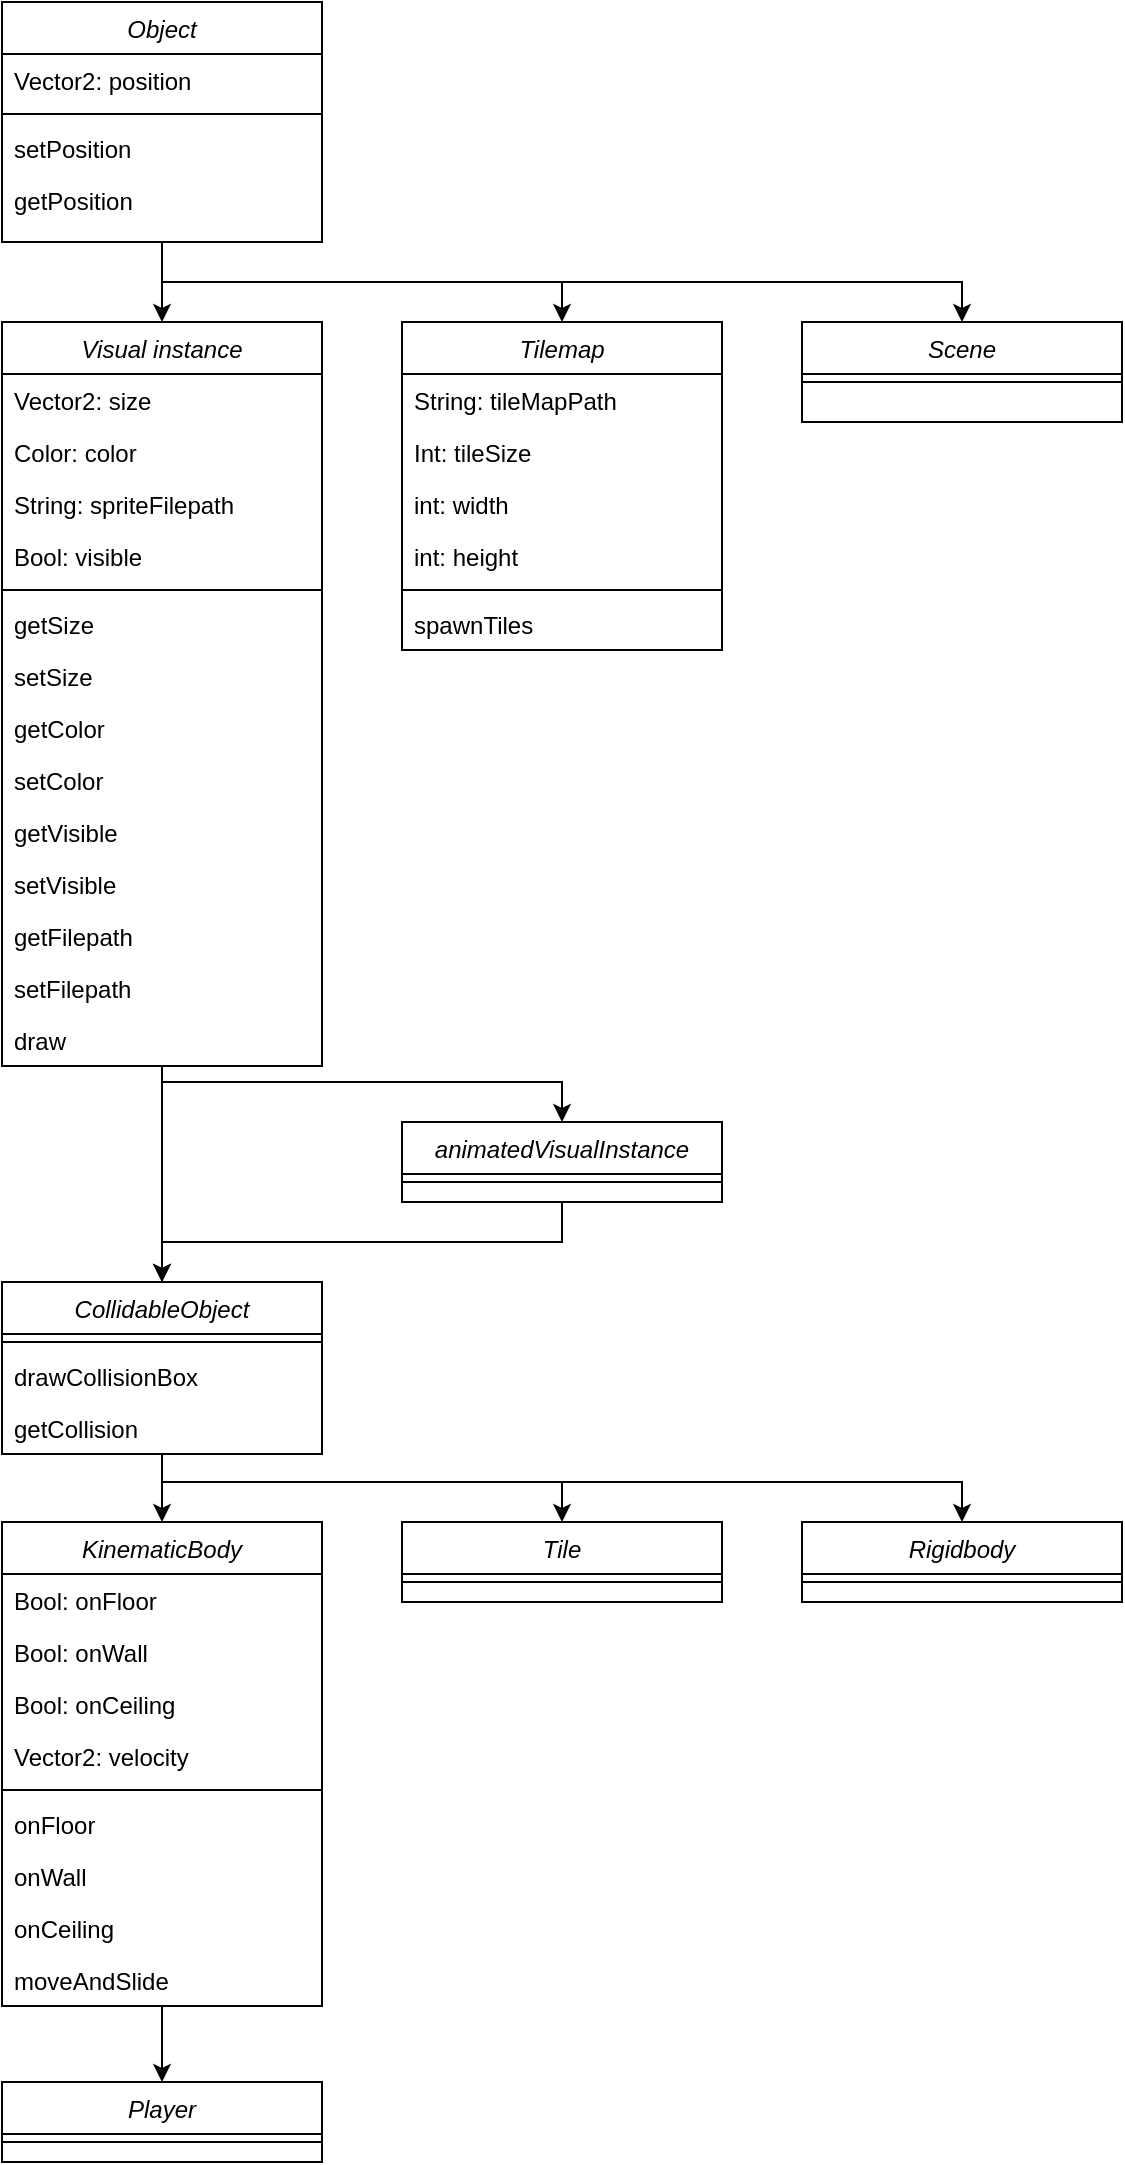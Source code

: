 <mxfile version="20.8.16" type="device"><diagram id="C5RBs43oDa-KdzZeNtuy" name="Page-1"><mxGraphModel dx="616" dy="541" grid="1" gridSize="10" guides="1" tooltips="1" connect="1" arrows="1" fold="1" page="1" pageScale="1" pageWidth="827" pageHeight="1169" math="0" shadow="0"><root><mxCell id="WIyWlLk6GJQsqaUBKTNV-0"/><mxCell id="WIyWlLk6GJQsqaUBKTNV-1" parent="WIyWlLk6GJQsqaUBKTNV-0"/><mxCell id="KYCYtY8YfaFjY52dD4Zm-1" style="edgeStyle=orthogonalEdgeStyle;rounded=0;orthogonalLoop=1;jettySize=auto;html=1;entryX=0.5;entryY=0;entryDx=0;entryDy=0;" parent="WIyWlLk6GJQsqaUBKTNV-1" source="zkfFHV4jXpPFQw0GAbJ--0" target="KYCYtY8YfaFjY52dD4Zm-2" edge="1"><mxGeometry relative="1" as="geometry"><mxPoint x="120" y="240" as="targetPoint"/></mxGeometry></mxCell><mxCell id="yoX7KiI8XAofZ1UeY4CZ-14" style="edgeStyle=orthogonalEdgeStyle;rounded=0;orthogonalLoop=1;jettySize=auto;html=1;exitX=0.5;exitY=1;exitDx=0;exitDy=0;" edge="1" parent="WIyWlLk6GJQsqaUBKTNV-1" source="zkfFHV4jXpPFQw0GAbJ--0" target="yoX7KiI8XAofZ1UeY4CZ-7"><mxGeometry relative="1" as="geometry"/></mxCell><mxCell id="zkfFHV4jXpPFQw0GAbJ--0" value="Object" style="swimlane;fontStyle=2;align=center;verticalAlign=top;childLayout=stackLayout;horizontal=1;startSize=26;horizontalStack=0;resizeParent=1;resizeLast=0;collapsible=1;marginBottom=0;rounded=0;shadow=0;strokeWidth=1;" parent="WIyWlLk6GJQsqaUBKTNV-1" vertex="1"><mxGeometry x="40" y="40" width="160" height="120" as="geometry"><mxRectangle x="230" y="140" width="160" height="26" as="alternateBounds"/></mxGeometry></mxCell><mxCell id="zkfFHV4jXpPFQw0GAbJ--1" value="Vector2: position " style="text;align=left;verticalAlign=top;spacingLeft=4;spacingRight=4;overflow=hidden;rotatable=0;points=[[0,0.5],[1,0.5]];portConstraint=eastwest;" parent="zkfFHV4jXpPFQw0GAbJ--0" vertex="1"><mxGeometry y="26" width="160" height="26" as="geometry"/></mxCell><mxCell id="zkfFHV4jXpPFQw0GAbJ--4" value="" style="line;html=1;strokeWidth=1;align=left;verticalAlign=middle;spacingTop=-1;spacingLeft=3;spacingRight=3;rotatable=0;labelPosition=right;points=[];portConstraint=eastwest;" parent="zkfFHV4jXpPFQw0GAbJ--0" vertex="1"><mxGeometry y="52" width="160" height="8" as="geometry"/></mxCell><mxCell id="zkfFHV4jXpPFQw0GAbJ--5" value="setPosition" style="text;align=left;verticalAlign=top;spacingLeft=4;spacingRight=4;overflow=hidden;rotatable=0;points=[[0,0.5],[1,0.5]];portConstraint=eastwest;" parent="zkfFHV4jXpPFQw0GAbJ--0" vertex="1"><mxGeometry y="60" width="160" height="26" as="geometry"/></mxCell><mxCell id="KYCYtY8YfaFjY52dD4Zm-0" value="getPosition" style="text;align=left;verticalAlign=top;spacingLeft=4;spacingRight=4;overflow=hidden;rotatable=0;points=[[0,0.5],[1,0.5]];portConstraint=eastwest;" parent="zkfFHV4jXpPFQw0GAbJ--0" vertex="1"><mxGeometry y="86" width="160" height="26" as="geometry"/></mxCell><mxCell id="KYCYtY8YfaFjY52dD4Zm-78" style="edgeStyle=orthogonalEdgeStyle;rounded=0;orthogonalLoop=1;jettySize=auto;html=1;exitX=0.5;exitY=1;exitDx=0;exitDy=0;entryX=0.5;entryY=0;entryDx=0;entryDy=0;" parent="WIyWlLk6GJQsqaUBKTNV-1" source="KYCYtY8YfaFjY52dD4Zm-2" target="KYCYtY8YfaFjY52dD4Zm-25" edge="1"><mxGeometry relative="1" as="geometry"/></mxCell><mxCell id="KYCYtY8YfaFjY52dD4Zm-2" value="Visual instance" style="swimlane;fontStyle=2;align=center;verticalAlign=top;childLayout=stackLayout;horizontal=1;startSize=26;horizontalStack=0;resizeParent=1;resizeLast=0;collapsible=1;marginBottom=0;rounded=0;shadow=0;strokeWidth=1;" parent="WIyWlLk6GJQsqaUBKTNV-1" vertex="1"><mxGeometry x="40" y="200" width="160" height="372" as="geometry"><mxRectangle x="230" y="140" width="160" height="26" as="alternateBounds"/></mxGeometry></mxCell><mxCell id="KYCYtY8YfaFjY52dD4Zm-3" value="Vector2: size" style="text;align=left;verticalAlign=top;spacingLeft=4;spacingRight=4;overflow=hidden;rotatable=0;points=[[0,0.5],[1,0.5]];portConstraint=eastwest;" parent="KYCYtY8YfaFjY52dD4Zm-2" vertex="1"><mxGeometry y="26" width="160" height="26" as="geometry"/></mxCell><mxCell id="KYCYtY8YfaFjY52dD4Zm-7" value="Color: color" style="text;align=left;verticalAlign=top;spacingLeft=4;spacingRight=4;overflow=hidden;rotatable=0;points=[[0,0.5],[1,0.5]];portConstraint=eastwest;" parent="KYCYtY8YfaFjY52dD4Zm-2" vertex="1"><mxGeometry y="52" width="160" height="26" as="geometry"/></mxCell><mxCell id="g4-ADZWTP8N053OKpydZ-39" value="String: spriteFilepath" style="text;align=left;verticalAlign=top;spacingLeft=4;spacingRight=4;overflow=hidden;rotatable=0;points=[[0,0.5],[1,0.5]];portConstraint=eastwest;" parent="KYCYtY8YfaFjY52dD4Zm-2" vertex="1"><mxGeometry y="78" width="160" height="26" as="geometry"/></mxCell><mxCell id="KYCYtY8YfaFjY52dD4Zm-57" value="Bool: visible" style="text;align=left;verticalAlign=top;spacingLeft=4;spacingRight=4;overflow=hidden;rotatable=0;points=[[0,0.5],[1,0.5]];portConstraint=eastwest;" parent="KYCYtY8YfaFjY52dD4Zm-2" vertex="1"><mxGeometry y="104" width="160" height="26" as="geometry"/></mxCell><mxCell id="KYCYtY8YfaFjY52dD4Zm-4" value="" style="line;html=1;strokeWidth=1;align=left;verticalAlign=middle;spacingTop=-1;spacingLeft=3;spacingRight=3;rotatable=0;labelPosition=right;points=[];portConstraint=eastwest;" parent="KYCYtY8YfaFjY52dD4Zm-2" vertex="1"><mxGeometry y="130" width="160" height="8" as="geometry"/></mxCell><mxCell id="KYCYtY8YfaFjY52dD4Zm-6" value="getSize" style="text;align=left;verticalAlign=top;spacingLeft=4;spacingRight=4;overflow=hidden;rotatable=0;points=[[0,0.5],[1,0.5]];portConstraint=eastwest;" parent="KYCYtY8YfaFjY52dD4Zm-2" vertex="1"><mxGeometry y="138" width="160" height="26" as="geometry"/></mxCell><mxCell id="KYCYtY8YfaFjY52dD4Zm-5" value="setSize" style="text;align=left;verticalAlign=top;spacingLeft=4;spacingRight=4;overflow=hidden;rotatable=0;points=[[0,0.5],[1,0.5]];portConstraint=eastwest;" parent="KYCYtY8YfaFjY52dD4Zm-2" vertex="1"><mxGeometry y="164" width="160" height="26" as="geometry"/></mxCell><mxCell id="KYCYtY8YfaFjY52dD4Zm-9" value="getColor" style="text;align=left;verticalAlign=top;spacingLeft=4;spacingRight=4;overflow=hidden;rotatable=0;points=[[0,0.5],[1,0.5]];portConstraint=eastwest;" parent="KYCYtY8YfaFjY52dD4Zm-2" vertex="1"><mxGeometry y="190" width="160" height="26" as="geometry"/></mxCell><mxCell id="KYCYtY8YfaFjY52dD4Zm-8" value="setColor" style="text;align=left;verticalAlign=top;spacingLeft=4;spacingRight=4;overflow=hidden;rotatable=0;points=[[0,0.5],[1,0.5]];portConstraint=eastwest;" parent="KYCYtY8YfaFjY52dD4Zm-2" vertex="1"><mxGeometry y="216" width="160" height="26" as="geometry"/></mxCell><mxCell id="KYCYtY8YfaFjY52dD4Zm-58" value="getVisible" style="text;align=left;verticalAlign=top;spacingLeft=4;spacingRight=4;overflow=hidden;rotatable=0;points=[[0,0.5],[1,0.5]];portConstraint=eastwest;" parent="KYCYtY8YfaFjY52dD4Zm-2" vertex="1"><mxGeometry y="242" width="160" height="26" as="geometry"/></mxCell><mxCell id="KYCYtY8YfaFjY52dD4Zm-59" value="setVisible" style="text;align=left;verticalAlign=top;spacingLeft=4;spacingRight=4;overflow=hidden;rotatable=0;points=[[0,0.5],[1,0.5]];portConstraint=eastwest;" parent="KYCYtY8YfaFjY52dD4Zm-2" vertex="1"><mxGeometry y="268" width="160" height="26" as="geometry"/></mxCell><mxCell id="KYCYtY8YfaFjY52dD4Zm-23" value="getFilepath" style="text;align=left;verticalAlign=top;spacingLeft=4;spacingRight=4;overflow=hidden;rotatable=0;points=[[0,0.5],[1,0.5]];portConstraint=eastwest;" parent="KYCYtY8YfaFjY52dD4Zm-2" vertex="1"><mxGeometry y="294" width="160" height="26" as="geometry"/></mxCell><mxCell id="KYCYtY8YfaFjY52dD4Zm-22" value="setFilepath" style="text;align=left;verticalAlign=top;spacingLeft=4;spacingRight=4;overflow=hidden;rotatable=0;points=[[0,0.5],[1,0.5]];portConstraint=eastwest;" parent="KYCYtY8YfaFjY52dD4Zm-2" vertex="1"><mxGeometry y="320" width="160" height="26" as="geometry"/></mxCell><mxCell id="KYCYtY8YfaFjY52dD4Zm-10" value="draw" style="text;align=left;verticalAlign=top;spacingLeft=4;spacingRight=4;overflow=hidden;rotatable=0;points=[[0,0.5],[1,0.5]];portConstraint=eastwest;" parent="KYCYtY8YfaFjY52dD4Zm-2" vertex="1"><mxGeometry y="346" width="160" height="26" as="geometry"/></mxCell><mxCell id="KYCYtY8YfaFjY52dD4Zm-50" style="edgeStyle=orthogonalEdgeStyle;rounded=0;orthogonalLoop=1;jettySize=auto;html=1;entryX=0.5;entryY=0;entryDx=0;entryDy=0;" parent="WIyWlLk6GJQsqaUBKTNV-1" target="KYCYtY8YfaFjY52dD4Zm-45" edge="1"><mxGeometry relative="1" as="geometry"><Array as="points"/><mxPoint x="120" y="806" as="sourcePoint"/><mxPoint x="220" y="800" as="targetPoint"/></mxGeometry></mxCell><mxCell id="g4-ADZWTP8N053OKpydZ-54" style="edgeStyle=orthogonalEdgeStyle;rounded=0;orthogonalLoop=1;jettySize=auto;html=1;entryX=0.5;entryY=0;entryDx=0;entryDy=0;" parent="WIyWlLk6GJQsqaUBKTNV-1" source="KYCYtY8YfaFjY52dD4Zm-25" target="KYCYtY8YfaFjY52dD4Zm-45" edge="1"><mxGeometry relative="1" as="geometry"/></mxCell><mxCell id="KYCYtY8YfaFjY52dD4Zm-25" value="CollidableObject" style="swimlane;fontStyle=2;align=center;verticalAlign=top;childLayout=stackLayout;horizontal=1;startSize=26;horizontalStack=0;resizeParent=1;resizeLast=0;collapsible=1;marginBottom=0;rounded=0;shadow=0;strokeWidth=1;" parent="WIyWlLk6GJQsqaUBKTNV-1" vertex="1"><mxGeometry x="40" y="680" width="160" height="86" as="geometry"><mxRectangle x="230" y="140" width="160" height="26" as="alternateBounds"/></mxGeometry></mxCell><mxCell id="KYCYtY8YfaFjY52dD4Zm-29" value="" style="line;html=1;strokeWidth=1;align=left;verticalAlign=middle;spacingTop=-1;spacingLeft=3;spacingRight=3;rotatable=0;labelPosition=right;points=[];portConstraint=eastwest;" parent="KYCYtY8YfaFjY52dD4Zm-25" vertex="1"><mxGeometry y="26" width="160" height="8" as="geometry"/></mxCell><mxCell id="g4-ADZWTP8N053OKpydZ-52" value="drawCollisionBox" style="text;align=left;verticalAlign=top;spacingLeft=4;spacingRight=4;overflow=hidden;rotatable=0;points=[[0,0.5],[1,0.5]];portConstraint=eastwest;" parent="KYCYtY8YfaFjY52dD4Zm-25" vertex="1"><mxGeometry y="34" width="160" height="26" as="geometry"/></mxCell><mxCell id="g4-ADZWTP8N053OKpydZ-53" value="getCollision" style="text;align=left;verticalAlign=top;spacingLeft=4;spacingRight=4;overflow=hidden;rotatable=0;points=[[0,0.5],[1,0.5]];portConstraint=eastwest;" parent="KYCYtY8YfaFjY52dD4Zm-25" vertex="1"><mxGeometry y="60" width="160" height="26" as="geometry"/></mxCell><mxCell id="g4-ADZWTP8N053OKpydZ-50" style="edgeStyle=orthogonalEdgeStyle;rounded=0;orthogonalLoop=1;jettySize=auto;html=1;entryX=0.5;entryY=0;entryDx=0;entryDy=0;" parent="WIyWlLk6GJQsqaUBKTNV-1" source="KYCYtY8YfaFjY52dD4Zm-45" target="g4-ADZWTP8N053OKpydZ-40" edge="1"><mxGeometry relative="1" as="geometry"/></mxCell><mxCell id="KYCYtY8YfaFjY52dD4Zm-45" value="KinematicBody" style="swimlane;fontStyle=2;align=center;verticalAlign=top;childLayout=stackLayout;horizontal=1;startSize=26;horizontalStack=0;resizeParent=1;resizeLast=0;collapsible=1;marginBottom=0;rounded=0;shadow=0;strokeWidth=1;" parent="WIyWlLk6GJQsqaUBKTNV-1" vertex="1"><mxGeometry x="40" y="800" width="160" height="242" as="geometry"><mxRectangle x="230" y="140" width="160" height="26" as="alternateBounds"/></mxGeometry></mxCell><mxCell id="KYCYtY8YfaFjY52dD4Zm-63" value="Bool: onFloor" style="text;align=left;verticalAlign=top;spacingLeft=4;spacingRight=4;overflow=hidden;rotatable=0;points=[[0,0.5],[1,0.5]];portConstraint=eastwest;" parent="KYCYtY8YfaFjY52dD4Zm-45" vertex="1"><mxGeometry y="26" width="160" height="26" as="geometry"/></mxCell><mxCell id="KYCYtY8YfaFjY52dD4Zm-65" value="Bool: onWall" style="text;align=left;verticalAlign=top;spacingLeft=4;spacingRight=4;overflow=hidden;rotatable=0;points=[[0,0.5],[1,0.5]];portConstraint=eastwest;" parent="KYCYtY8YfaFjY52dD4Zm-45" vertex="1"><mxGeometry y="52" width="160" height="26" as="geometry"/></mxCell><mxCell id="KYCYtY8YfaFjY52dD4Zm-64" value="Bool: onCeiling" style="text;align=left;verticalAlign=top;spacingLeft=4;spacingRight=4;overflow=hidden;rotatable=0;points=[[0,0.5],[1,0.5]];portConstraint=eastwest;" parent="KYCYtY8YfaFjY52dD4Zm-45" vertex="1"><mxGeometry y="78" width="160" height="26" as="geometry"/></mxCell><mxCell id="KYCYtY8YfaFjY52dD4Zm-115" value="Vector2: velocity" style="text;align=left;verticalAlign=top;spacingLeft=4;spacingRight=4;overflow=hidden;rotatable=0;points=[[0,0.5],[1,0.5]];portConstraint=eastwest;" parent="KYCYtY8YfaFjY52dD4Zm-45" vertex="1"><mxGeometry y="104" width="160" height="26" as="geometry"/></mxCell><mxCell id="KYCYtY8YfaFjY52dD4Zm-47" value="" style="line;html=1;strokeWidth=1;align=left;verticalAlign=middle;spacingTop=-1;spacingLeft=3;spacingRight=3;rotatable=0;labelPosition=right;points=[];portConstraint=eastwest;" parent="KYCYtY8YfaFjY52dD4Zm-45" vertex="1"><mxGeometry y="130" width="160" height="8" as="geometry"/></mxCell><mxCell id="KYCYtY8YfaFjY52dD4Zm-53" value="onFloor" style="text;align=left;verticalAlign=top;spacingLeft=4;spacingRight=4;overflow=hidden;rotatable=0;points=[[0,0.5],[1,0.5]];portConstraint=eastwest;" parent="KYCYtY8YfaFjY52dD4Zm-45" vertex="1"><mxGeometry y="138" width="160" height="26" as="geometry"/></mxCell><mxCell id="KYCYtY8YfaFjY52dD4Zm-52" value="onWall" style="text;align=left;verticalAlign=top;spacingLeft=4;spacingRight=4;overflow=hidden;rotatable=0;points=[[0,0.5],[1,0.5]];portConstraint=eastwest;" parent="KYCYtY8YfaFjY52dD4Zm-45" vertex="1"><mxGeometry y="164" width="160" height="26" as="geometry"/></mxCell><mxCell id="KYCYtY8YfaFjY52dD4Zm-54" value="onCeiling" style="text;align=left;verticalAlign=top;spacingLeft=4;spacingRight=4;overflow=hidden;rotatable=0;points=[[0,0.5],[1,0.5]];portConstraint=eastwest;" parent="KYCYtY8YfaFjY52dD4Zm-45" vertex="1"><mxGeometry y="190" width="160" height="26" as="geometry"/></mxCell><mxCell id="KYCYtY8YfaFjY52dD4Zm-55" value="moveAndSlide" style="text;align=left;verticalAlign=top;spacingLeft=4;spacingRight=4;overflow=hidden;rotatable=0;points=[[0,0.5],[1,0.5]];portConstraint=eastwest;" parent="KYCYtY8YfaFjY52dD4Zm-45" vertex="1"><mxGeometry y="216" width="160" height="26" as="geometry"/></mxCell><mxCell id="g4-ADZWTP8N053OKpydZ-40" value="Player" style="swimlane;fontStyle=2;align=center;verticalAlign=top;childLayout=stackLayout;horizontal=1;startSize=26;horizontalStack=0;resizeParent=1;resizeLast=0;collapsible=1;marginBottom=0;rounded=0;shadow=0;strokeWidth=1;" parent="WIyWlLk6GJQsqaUBKTNV-1" vertex="1"><mxGeometry x="40" y="1080" width="160" height="40" as="geometry"><mxRectangle x="230" y="140" width="160" height="26" as="alternateBounds"/></mxGeometry></mxCell><mxCell id="g4-ADZWTP8N053OKpydZ-45" value="" style="line;html=1;strokeWidth=1;align=left;verticalAlign=middle;spacingTop=-1;spacingLeft=3;spacingRight=3;rotatable=0;labelPosition=right;points=[];portConstraint=eastwest;" parent="g4-ADZWTP8N053OKpydZ-40" vertex="1"><mxGeometry y="26" width="160" height="8" as="geometry"/></mxCell><mxCell id="zuGtKfPLjMdq9aygZgn7-0" style="edgeStyle=orthogonalEdgeStyle;rounded=0;orthogonalLoop=1;jettySize=auto;html=1;entryX=0.5;entryY=0;entryDx=0;entryDy=0;exitX=0.5;exitY=1;exitDx=0;exitDy=0;" parent="WIyWlLk6GJQsqaUBKTNV-1" source="zkfFHV4jXpPFQw0GAbJ--0" target="zuGtKfPLjMdq9aygZgn7-1" edge="1"><mxGeometry relative="1" as="geometry"><mxPoint x="320" y="176.93" as="targetPoint"/><mxPoint x="200" y="149.997" as="sourcePoint"/></mxGeometry></mxCell><mxCell id="zuGtKfPLjMdq9aygZgn7-1" value="Tilemap" style="swimlane;fontStyle=2;align=center;verticalAlign=top;childLayout=stackLayout;horizontal=1;startSize=26;horizontalStack=0;resizeParent=1;resizeLast=0;collapsible=1;marginBottom=0;rounded=0;shadow=0;strokeWidth=1;" parent="WIyWlLk6GJQsqaUBKTNV-1" vertex="1"><mxGeometry x="240" y="200" width="160" height="164" as="geometry"><mxRectangle x="230" y="140" width="160" height="26" as="alternateBounds"/></mxGeometry></mxCell><mxCell id="V2yGi1cB_s8e121gMN0j-8" value="String: tileMapPath" style="text;align=left;verticalAlign=top;spacingLeft=4;spacingRight=4;overflow=hidden;rotatable=0;points=[[0,0.5],[1,0.5]];portConstraint=eastwest;" parent="zuGtKfPLjMdq9aygZgn7-1" vertex="1"><mxGeometry y="26" width="160" height="26" as="geometry"/></mxCell><mxCell id="V2yGi1cB_s8e121gMN0j-9" value="Int: tileSize" style="text;align=left;verticalAlign=top;spacingLeft=4;spacingRight=4;overflow=hidden;rotatable=0;points=[[0,0.5],[1,0.5]];portConstraint=eastwest;" parent="zuGtKfPLjMdq9aygZgn7-1" vertex="1"><mxGeometry y="52" width="160" height="26" as="geometry"/></mxCell><mxCell id="V2yGi1cB_s8e121gMN0j-10" value="int: width" style="text;align=left;verticalAlign=top;spacingLeft=4;spacingRight=4;overflow=hidden;rotatable=0;points=[[0,0.5],[1,0.5]];portConstraint=eastwest;" parent="zuGtKfPLjMdq9aygZgn7-1" vertex="1"><mxGeometry y="78" width="160" height="26" as="geometry"/></mxCell><mxCell id="V2yGi1cB_s8e121gMN0j-11" value="int: height" style="text;align=left;verticalAlign=top;spacingLeft=4;spacingRight=4;overflow=hidden;rotatable=0;points=[[0,0.5],[1,0.5]];portConstraint=eastwest;" parent="zuGtKfPLjMdq9aygZgn7-1" vertex="1"><mxGeometry y="104" width="160" height="26" as="geometry"/></mxCell><mxCell id="zuGtKfPLjMdq9aygZgn7-6" value="" style="line;html=1;strokeWidth=1;align=left;verticalAlign=middle;spacingTop=-1;spacingLeft=3;spacingRight=3;rotatable=0;labelPosition=right;points=[];portConstraint=eastwest;" parent="zuGtKfPLjMdq9aygZgn7-1" vertex="1"><mxGeometry y="130" width="160" height="8" as="geometry"/></mxCell><mxCell id="V2yGi1cB_s8e121gMN0j-18" value="spawnTiles" style="text;align=left;verticalAlign=top;spacingLeft=4;spacingRight=4;overflow=hidden;rotatable=0;points=[[0,0.5],[1,0.5]];portConstraint=eastwest;" parent="zuGtKfPLjMdq9aygZgn7-1" vertex="1"><mxGeometry y="138" width="160" height="26" as="geometry"/></mxCell><mxCell id="2" value="Tile&#10;" style="swimlane;fontStyle=2;align=center;verticalAlign=top;childLayout=stackLayout;horizontal=1;startSize=26;horizontalStack=0;resizeParent=1;resizeLast=0;collapsible=1;marginBottom=0;rounded=0;shadow=0;strokeWidth=1;" parent="WIyWlLk6GJQsqaUBKTNV-1" vertex="1"><mxGeometry x="240" y="800" width="160" height="40" as="geometry"><mxRectangle x="230" y="140" width="160" height="26" as="alternateBounds"/></mxGeometry></mxCell><mxCell id="3" value="" style="line;html=1;strokeWidth=1;align=left;verticalAlign=middle;spacingTop=-1;spacingLeft=3;spacingRight=3;rotatable=0;labelPosition=right;points=[];portConstraint=eastwest;" parent="2" vertex="1"><mxGeometry y="26" width="160" height="8" as="geometry"/></mxCell><mxCell id="s8ngOIyOkBuRhpFgZydw-4" style="edgeStyle=orthogonalEdgeStyle;rounded=0;orthogonalLoop=1;jettySize=auto;html=1;entryX=0.5;entryY=0;entryDx=0;entryDy=0;" parent="WIyWlLk6GJQsqaUBKTNV-1" source="g4-ADZWTP8N053OKpydZ-53" target="2" edge="1"><mxGeometry relative="1" as="geometry"><Array as="points"><mxPoint x="120" y="780"/><mxPoint x="320" y="780"/></Array></mxGeometry></mxCell><mxCell id="V2yGi1cB_s8e121gMN0j-5" value="Rigidbody" style="swimlane;fontStyle=2;align=center;verticalAlign=top;childLayout=stackLayout;horizontal=1;startSize=26;horizontalStack=0;resizeParent=1;resizeLast=0;collapsible=1;marginBottom=0;rounded=0;shadow=0;strokeWidth=1;" parent="WIyWlLk6GJQsqaUBKTNV-1" vertex="1"><mxGeometry x="440" y="800" width="160" height="40" as="geometry"><mxRectangle x="230" y="140" width="160" height="26" as="alternateBounds"/></mxGeometry></mxCell><mxCell id="V2yGi1cB_s8e121gMN0j-6" value="" style="line;html=1;strokeWidth=1;align=left;verticalAlign=middle;spacingTop=-1;spacingLeft=3;spacingRight=3;rotatable=0;labelPosition=right;points=[];portConstraint=eastwest;" parent="V2yGi1cB_s8e121gMN0j-5" vertex="1"><mxGeometry y="26" width="160" height="8" as="geometry"/></mxCell><mxCell id="V2yGi1cB_s8e121gMN0j-7" style="edgeStyle=orthogonalEdgeStyle;rounded=0;orthogonalLoop=1;jettySize=auto;html=1;entryX=0.5;entryY=0;entryDx=0;entryDy=0;" parent="WIyWlLk6GJQsqaUBKTNV-1" source="g4-ADZWTP8N053OKpydZ-53" target="V2yGi1cB_s8e121gMN0j-5" edge="1"><mxGeometry relative="1" as="geometry"><Array as="points"><mxPoint x="120" y="780"/><mxPoint x="520" y="780"/></Array></mxGeometry></mxCell><mxCell id="yoX7KiI8XAofZ1UeY4CZ-3" style="edgeStyle=orthogonalEdgeStyle;rounded=0;orthogonalLoop=1;jettySize=auto;html=1;entryX=0.5;entryY=0;entryDx=0;entryDy=0;" edge="1" parent="WIyWlLk6GJQsqaUBKTNV-1" source="KYCYtY8YfaFjY52dD4Zm-10" target="yoX7KiI8XAofZ1UeY4CZ-4"><mxGeometry relative="1" as="geometry"><mxPoint x="680" y="580" as="targetPoint"/><Array as="points"><mxPoint x="120" y="580"/><mxPoint x="320" y="580"/></Array></mxGeometry></mxCell><mxCell id="yoX7KiI8XAofZ1UeY4CZ-6" style="edgeStyle=orthogonalEdgeStyle;rounded=0;orthogonalLoop=1;jettySize=auto;html=1;entryX=0.5;entryY=0;entryDx=0;entryDy=0;exitX=0.5;exitY=1;exitDx=0;exitDy=0;" edge="1" parent="WIyWlLk6GJQsqaUBKTNV-1" source="yoX7KiI8XAofZ1UeY4CZ-4" target="KYCYtY8YfaFjY52dD4Zm-25"><mxGeometry relative="1" as="geometry"><Array as="points"><mxPoint x="320" y="660"/><mxPoint x="120" y="660"/></Array></mxGeometry></mxCell><mxCell id="yoX7KiI8XAofZ1UeY4CZ-4" value="animatedVisualInstance" style="swimlane;fontStyle=2;align=center;verticalAlign=top;childLayout=stackLayout;horizontal=1;startSize=26;horizontalStack=0;resizeParent=1;resizeLast=0;collapsible=1;marginBottom=0;rounded=0;shadow=0;strokeWidth=1;" vertex="1" parent="WIyWlLk6GJQsqaUBKTNV-1"><mxGeometry x="240" y="600" width="160" height="40" as="geometry"><mxRectangle x="230" y="140" width="160" height="26" as="alternateBounds"/></mxGeometry></mxCell><mxCell id="yoX7KiI8XAofZ1UeY4CZ-5" value="" style="line;html=1;strokeWidth=1;align=left;verticalAlign=middle;spacingTop=-1;spacingLeft=3;spacingRight=3;rotatable=0;labelPosition=right;points=[];portConstraint=eastwest;" vertex="1" parent="yoX7KiI8XAofZ1UeY4CZ-4"><mxGeometry y="26" width="160" height="8" as="geometry"/></mxCell><mxCell id="yoX7KiI8XAofZ1UeY4CZ-7" value="Scene" style="swimlane;fontStyle=2;align=center;verticalAlign=top;childLayout=stackLayout;horizontal=1;startSize=26;horizontalStack=0;resizeParent=1;resizeLast=0;collapsible=1;marginBottom=0;rounded=0;shadow=0;strokeWidth=1;" vertex="1" parent="WIyWlLk6GJQsqaUBKTNV-1"><mxGeometry x="440" y="200" width="160" height="50" as="geometry"><mxRectangle x="230" y="140" width="160" height="26" as="alternateBounds"/></mxGeometry></mxCell><mxCell id="yoX7KiI8XAofZ1UeY4CZ-12" value="" style="line;html=1;strokeWidth=1;align=left;verticalAlign=middle;spacingTop=-1;spacingLeft=3;spacingRight=3;rotatable=0;labelPosition=right;points=[];portConstraint=eastwest;" vertex="1" parent="yoX7KiI8XAofZ1UeY4CZ-7"><mxGeometry y="26" width="160" height="8" as="geometry"/></mxCell></root></mxGraphModel></diagram></mxfile>